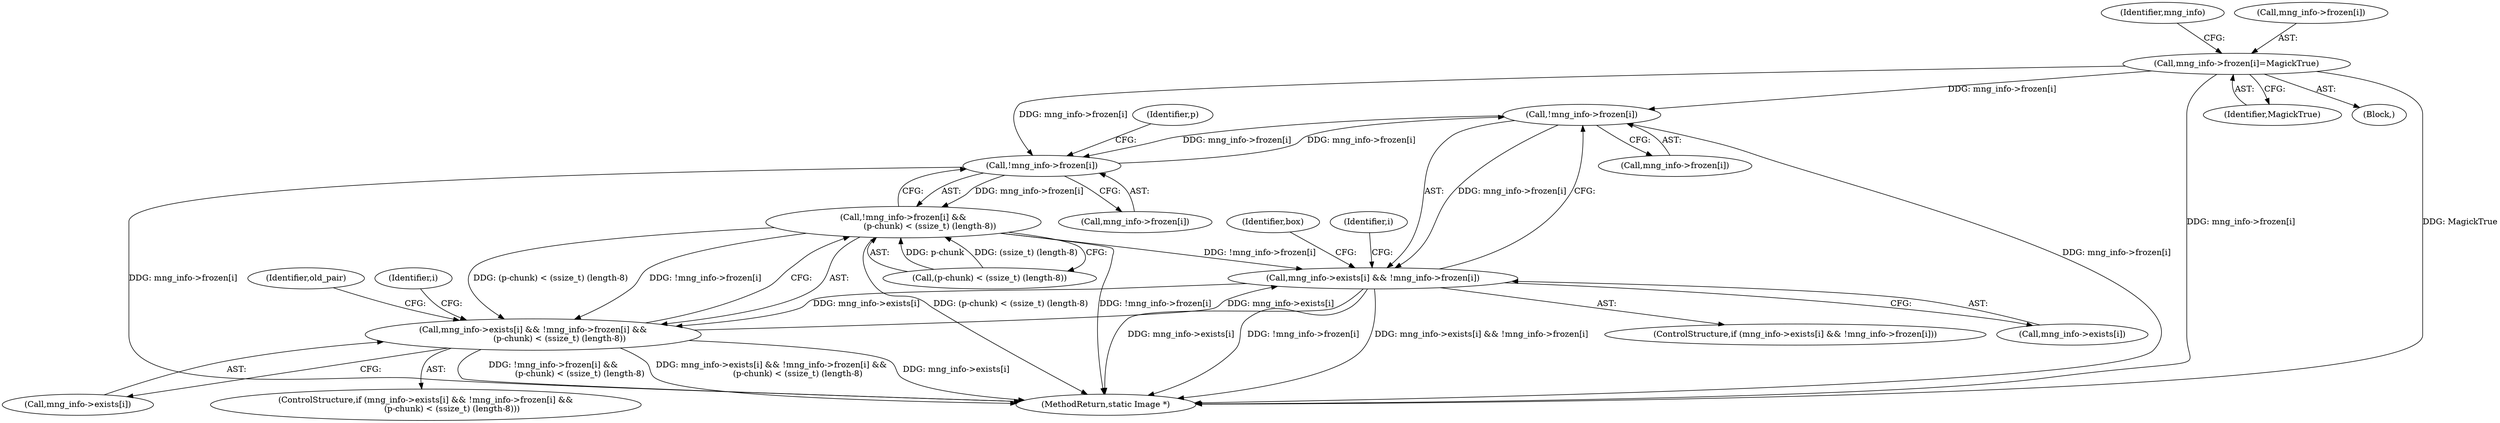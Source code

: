 digraph "0_ImageMagick_9eedb5660f1704cde8e8cd784c5c2a09dd2fd60f_0@pointer" {
"1002632" [label="(Call,!mng_info->frozen[i])"];
"1002705" [label="(Call,mng_info->frozen[i]=MagickTrue)"];
"1002894" [label="(Call,!mng_info->frozen[i])"];
"1002632" [label="(Call,!mng_info->frozen[i])"];
"1002626" [label="(Call,mng_info->exists[i] && !mng_info->frozen[i])"];
"1002887" [label="(Call,mng_info->exists[i] && !mng_info->frozen[i] &&\n                    (p-chunk) < (ssize_t) (length-8))"];
"1002893" [label="(Call,!mng_info->frozen[i] &&\n                    (p-chunk) < (ssize_t) (length-8))"];
"1007374" [label="(MethodReturn,static Image *)"];
"1002914" [label="(Identifier,old_pair)"];
"1002716" [label="(Identifier,mng_info)"];
"1002633" [label="(Call,mng_info->frozen[i])"];
"1002711" [label="(Identifier,MagickTrue)"];
"1002625" [label="(ControlStructure,if (mng_info->exists[i] && !mng_info->frozen[i]))"];
"1002875" [label="(Identifier,i)"];
"1002902" [label="(Identifier,p)"];
"1002626" [label="(Call,mng_info->exists[i] && !mng_info->frozen[i])"];
"1002888" [label="(Call,mng_info->exists[i])"];
"1002895" [label="(Call,mng_info->frozen[i])"];
"1002627" [label="(Call,mng_info->exists[i])"];
"1002706" [label="(Call,mng_info->frozen[i])"];
"1002705" [label="(Call,mng_info->frozen[i]=MagickTrue)"];
"1002900" [label="(Call,(p-chunk) < (ssize_t) (length-8))"];
"1002632" [label="(Call,!mng_info->frozen[i])"];
"1002887" [label="(Call,mng_info->exists[i] && !mng_info->frozen[i] &&\n                    (p-chunk) < (ssize_t) (length-8))"];
"1002641" [label="(Identifier,box)"];
"1002886" [label="(ControlStructure,if (mng_info->exists[i] && !mng_info->frozen[i] &&\n                    (p-chunk) < (ssize_t) (length-8)))"];
"1002623" [label="(Identifier,i)"];
"1002894" [label="(Call,!mng_info->frozen[i])"];
"1002893" [label="(Call,!mng_info->frozen[i] &&\n                    (p-chunk) < (ssize_t) (length-8))"];
"1002704" [label="(Block,)"];
"1002632" -> "1002626"  [label="AST: "];
"1002632" -> "1002633"  [label="CFG: "];
"1002633" -> "1002632"  [label="AST: "];
"1002626" -> "1002632"  [label="CFG: "];
"1002632" -> "1007374"  [label="DDG: mng_info->frozen[i]"];
"1002632" -> "1002626"  [label="DDG: mng_info->frozen[i]"];
"1002705" -> "1002632"  [label="DDG: mng_info->frozen[i]"];
"1002894" -> "1002632"  [label="DDG: mng_info->frozen[i]"];
"1002632" -> "1002894"  [label="DDG: mng_info->frozen[i]"];
"1002705" -> "1002704"  [label="AST: "];
"1002705" -> "1002711"  [label="CFG: "];
"1002706" -> "1002705"  [label="AST: "];
"1002711" -> "1002705"  [label="AST: "];
"1002716" -> "1002705"  [label="CFG: "];
"1002705" -> "1007374"  [label="DDG: mng_info->frozen[i]"];
"1002705" -> "1007374"  [label="DDG: MagickTrue"];
"1002705" -> "1002894"  [label="DDG: mng_info->frozen[i]"];
"1002894" -> "1002893"  [label="AST: "];
"1002894" -> "1002895"  [label="CFG: "];
"1002895" -> "1002894"  [label="AST: "];
"1002902" -> "1002894"  [label="CFG: "];
"1002893" -> "1002894"  [label="CFG: "];
"1002894" -> "1007374"  [label="DDG: mng_info->frozen[i]"];
"1002894" -> "1002893"  [label="DDG: mng_info->frozen[i]"];
"1002626" -> "1002625"  [label="AST: "];
"1002626" -> "1002627"  [label="CFG: "];
"1002627" -> "1002626"  [label="AST: "];
"1002641" -> "1002626"  [label="CFG: "];
"1002623" -> "1002626"  [label="CFG: "];
"1002626" -> "1007374"  [label="DDG: mng_info->exists[i] && !mng_info->frozen[i]"];
"1002626" -> "1007374"  [label="DDG: mng_info->exists[i]"];
"1002626" -> "1007374"  [label="DDG: !mng_info->frozen[i]"];
"1002887" -> "1002626"  [label="DDG: mng_info->exists[i]"];
"1002893" -> "1002626"  [label="DDG: !mng_info->frozen[i]"];
"1002626" -> "1002887"  [label="DDG: mng_info->exists[i]"];
"1002887" -> "1002886"  [label="AST: "];
"1002887" -> "1002888"  [label="CFG: "];
"1002887" -> "1002893"  [label="CFG: "];
"1002888" -> "1002887"  [label="AST: "];
"1002893" -> "1002887"  [label="AST: "];
"1002914" -> "1002887"  [label="CFG: "];
"1002875" -> "1002887"  [label="CFG: "];
"1002887" -> "1007374"  [label="DDG: mng_info->exists[i]"];
"1002887" -> "1007374"  [label="DDG: !mng_info->frozen[i] &&\n                    (p-chunk) < (ssize_t) (length-8)"];
"1002887" -> "1007374"  [label="DDG: mng_info->exists[i] && !mng_info->frozen[i] &&\n                    (p-chunk) < (ssize_t) (length-8)"];
"1002893" -> "1002887"  [label="DDG: !mng_info->frozen[i]"];
"1002893" -> "1002887"  [label="DDG: (p-chunk) < (ssize_t) (length-8)"];
"1002893" -> "1002900"  [label="CFG: "];
"1002900" -> "1002893"  [label="AST: "];
"1002893" -> "1007374"  [label="DDG: (p-chunk) < (ssize_t) (length-8)"];
"1002893" -> "1007374"  [label="DDG: !mng_info->frozen[i]"];
"1002900" -> "1002893"  [label="DDG: p-chunk"];
"1002900" -> "1002893"  [label="DDG: (ssize_t) (length-8)"];
}
